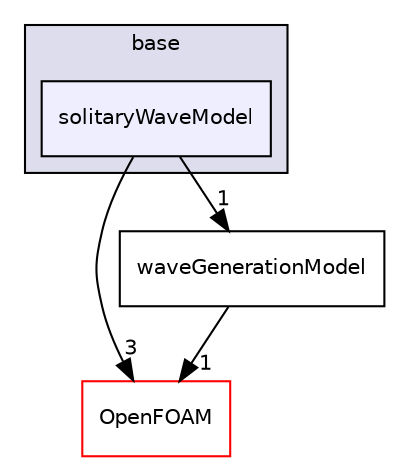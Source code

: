 digraph "src/waveModels/waveGenerationModels/base/solitaryWaveModel" {
  bgcolor=transparent;
  compound=true
  node [ fontsize="10", fontname="Helvetica"];
  edge [ labelfontsize="10", labelfontname="Helvetica"];
  subgraph clusterdir_8b3e8305750f57279d38dda6619c99cf {
    graph [ bgcolor="#ddddee", pencolor="black", label="base" fontname="Helvetica", fontsize="10", URL="dir_8b3e8305750f57279d38dda6619c99cf.html"]
  dir_69d7d8586c875270aa0e38506acfc6a5 [shape=box, label="solitaryWaveModel", style="filled", fillcolor="#eeeeff", pencolor="black", URL="dir_69d7d8586c875270aa0e38506acfc6a5.html"];
  }
  dir_c5473ff19b20e6ec4dfe5c310b3778a8 [shape=box label="OpenFOAM" color="red" URL="dir_c5473ff19b20e6ec4dfe5c310b3778a8.html"];
  dir_b87f8cbb0ecdc4005e3884e6236d7364 [shape=box label="waveGenerationModel" URL="dir_b87f8cbb0ecdc4005e3884e6236d7364.html"];
  dir_69d7d8586c875270aa0e38506acfc6a5->dir_c5473ff19b20e6ec4dfe5c310b3778a8 [headlabel="3", labeldistance=1.5 headhref="dir_004129_002151.html"];
  dir_69d7d8586c875270aa0e38506acfc6a5->dir_b87f8cbb0ecdc4005e3884e6236d7364 [headlabel="1", labeldistance=1.5 headhref="dir_004129_004130.html"];
  dir_b87f8cbb0ecdc4005e3884e6236d7364->dir_c5473ff19b20e6ec4dfe5c310b3778a8 [headlabel="1", labeldistance=1.5 headhref="dir_004130_002151.html"];
}
